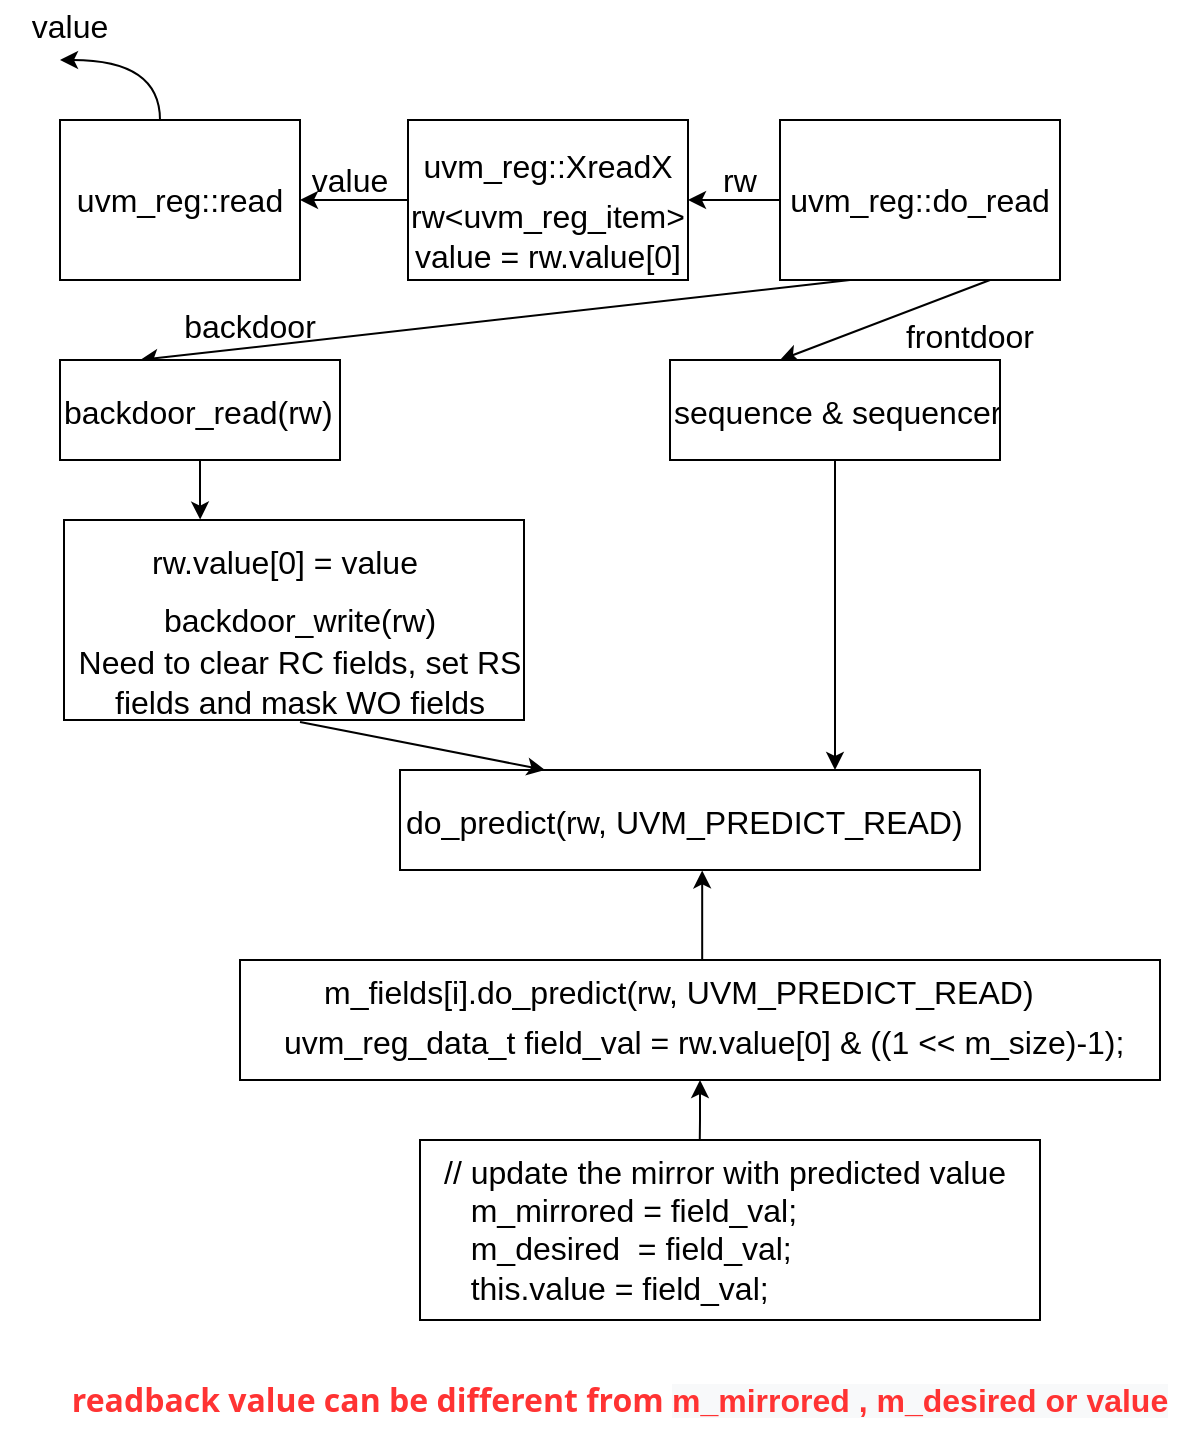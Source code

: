 <mxfile version="16.5.1" type="device"><diagram id="qoGjvwPxsUmLZDozb9KJ" name="Page-1"><mxGraphModel dx="918" dy="854" grid="1" gridSize="10" guides="1" tooltips="1" connect="1" arrows="1" fold="1" page="1" pageScale="1" pageWidth="850" pageHeight="1100" math="0" shadow="0"><root><mxCell id="0"/><mxCell id="1" parent="0"/><mxCell id="BvIIMhgPx6bXYODrp-YS-50" value="" style="rounded=0;whiteSpace=wrap;html=1;fontSize=16;" vertex="1" parent="1"><mxGeometry x="300" y="710" width="310" height="90" as="geometry"/></mxCell><mxCell id="BvIIMhgPx6bXYODrp-YS-7" value="" style="edgeStyle=orthogonalEdgeStyle;rounded=0;orthogonalLoop=1;jettySize=auto;html=1;fontSize=16;startArrow=classic;startFill=1;endArrow=none;endFill=0;" edge="1" parent="1" source="BvIIMhgPx6bXYODrp-YS-1" target="BvIIMhgPx6bXYODrp-YS-6"><mxGeometry relative="1" as="geometry"/></mxCell><mxCell id="BvIIMhgPx6bXYODrp-YS-1" value="" style="rounded=0;whiteSpace=wrap;html=1;" vertex="1" parent="1"><mxGeometry x="120" y="200" width="120" height="80" as="geometry"/></mxCell><mxCell id="BvIIMhgPx6bXYODrp-YS-2" value="&lt;font style=&quot;font-size: 16px&quot;&gt;uvm_reg::read&lt;/font&gt;" style="text;html=1;strokeColor=none;fillColor=none;align=center;verticalAlign=middle;whiteSpace=wrap;rounded=0;" vertex="1" parent="1"><mxGeometry x="140" y="217.5" width="80" height="45" as="geometry"/></mxCell><mxCell id="BvIIMhgPx6bXYODrp-YS-4" value="" style="curved=1;endArrow=classic;html=1;rounded=0;fontSize=16;" edge="1" parent="1"><mxGeometry width="50" height="50" relative="1" as="geometry"><mxPoint x="170" y="200" as="sourcePoint"/><mxPoint x="120" y="170" as="targetPoint"/><Array as="points"><mxPoint x="170" y="170"/></Array></mxGeometry></mxCell><mxCell id="BvIIMhgPx6bXYODrp-YS-5" value="&lt;font style=&quot;font-size: 16px&quot;&gt;value&lt;/font&gt;" style="text;html=1;strokeColor=none;fillColor=none;align=center;verticalAlign=middle;whiteSpace=wrap;rounded=0;" vertex="1" parent="1"><mxGeometry x="90" y="140" width="70" height="25" as="geometry"/></mxCell><mxCell id="BvIIMhgPx6bXYODrp-YS-11" value="" style="edgeStyle=orthogonalEdgeStyle;rounded=0;orthogonalLoop=1;jettySize=auto;html=1;fontSize=16;startArrow=classic;startFill=1;endArrow=none;endFill=0;" edge="1" parent="1" source="BvIIMhgPx6bXYODrp-YS-6" target="BvIIMhgPx6bXYODrp-YS-10"><mxGeometry relative="1" as="geometry"/></mxCell><mxCell id="BvIIMhgPx6bXYODrp-YS-6" value="" style="rounded=0;whiteSpace=wrap;html=1;" vertex="1" parent="1"><mxGeometry x="294" y="200" width="140" height="80" as="geometry"/></mxCell><mxCell id="BvIIMhgPx6bXYODrp-YS-8" value="&lt;font style=&quot;font-size: 16px&quot;&gt;uvm_reg::XreadX&lt;/font&gt;" style="text;html=1;strokeColor=none;fillColor=none;align=center;verticalAlign=middle;whiteSpace=wrap;rounded=0;" vertex="1" parent="1"><mxGeometry x="324" y="200" width="80" height="45" as="geometry"/></mxCell><mxCell id="BvIIMhgPx6bXYODrp-YS-9" value="&lt;font style=&quot;font-size: 16px&quot;&gt;rw&amp;lt;uvm_reg_item&amp;gt;&lt;br&gt;value = rw.value[0]&lt;br&gt;&lt;/font&gt;" style="text;html=1;strokeColor=none;fillColor=none;align=center;verticalAlign=middle;whiteSpace=wrap;rounded=0;" vertex="1" parent="1"><mxGeometry x="324" y="235" width="80" height="45" as="geometry"/></mxCell><mxCell id="BvIIMhgPx6bXYODrp-YS-10" value="" style="rounded=0;whiteSpace=wrap;html=1;" vertex="1" parent="1"><mxGeometry x="480" y="200" width="140" height="80" as="geometry"/></mxCell><mxCell id="BvIIMhgPx6bXYODrp-YS-12" value="&lt;font style=&quot;font-size: 16px&quot;&gt;uvm_reg::do_read&lt;/font&gt;" style="text;html=1;strokeColor=none;fillColor=none;align=center;verticalAlign=middle;whiteSpace=wrap;rounded=0;" vertex="1" parent="1"><mxGeometry x="510" y="217.5" width="80" height="45" as="geometry"/></mxCell><mxCell id="BvIIMhgPx6bXYODrp-YS-13" value="&lt;font style=&quot;font-size: 16px&quot;&gt;value&lt;/font&gt;" style="text;html=1;strokeColor=none;fillColor=none;align=center;verticalAlign=middle;whiteSpace=wrap;rounded=0;" vertex="1" parent="1"><mxGeometry x="230" y="217.5" width="70" height="25" as="geometry"/></mxCell><mxCell id="BvIIMhgPx6bXYODrp-YS-14" value="&lt;font style=&quot;font-size: 16px&quot;&gt;rw&lt;/font&gt;" style="text;html=1;strokeColor=none;fillColor=none;align=center;verticalAlign=middle;whiteSpace=wrap;rounded=0;" vertex="1" parent="1"><mxGeometry x="425" y="217.5" width="70" height="25" as="geometry"/></mxCell><mxCell id="BvIIMhgPx6bXYODrp-YS-15" value="" style="endArrow=classic;html=1;rounded=0;fontSize=16;exitX=0.25;exitY=1;exitDx=0;exitDy=0;" edge="1" parent="1" source="BvIIMhgPx6bXYODrp-YS-10"><mxGeometry width="50" height="50" relative="1" as="geometry"><mxPoint x="420" y="400" as="sourcePoint"/><mxPoint x="160" y="320" as="targetPoint"/></mxGeometry></mxCell><mxCell id="BvIIMhgPx6bXYODrp-YS-16" value="" style="endArrow=classic;html=1;rounded=0;fontSize=16;exitX=0.75;exitY=1;exitDx=0;exitDy=0;" edge="1" parent="1" source="BvIIMhgPx6bXYODrp-YS-10"><mxGeometry width="50" height="50" relative="1" as="geometry"><mxPoint x="700" y="390" as="sourcePoint"/><mxPoint x="480" y="320" as="targetPoint"/></mxGeometry></mxCell><mxCell id="BvIIMhgPx6bXYODrp-YS-53" value="" style="edgeStyle=orthogonalEdgeStyle;rounded=0;orthogonalLoop=1;jettySize=auto;html=1;fontSize=16;startArrow=none;startFill=0;endArrow=classic;endFill=1;entryX=0.296;entryY=-0.002;entryDx=0;entryDy=0;entryPerimeter=0;" edge="1" parent="1" source="BvIIMhgPx6bXYODrp-YS-17" target="BvIIMhgPx6bXYODrp-YS-21"><mxGeometry relative="1" as="geometry"><mxPoint x="190" y="390" as="targetPoint"/></mxGeometry></mxCell><mxCell id="BvIIMhgPx6bXYODrp-YS-17" value="" style="rounded=0;whiteSpace=wrap;html=1;" vertex="1" parent="1"><mxGeometry x="120" y="320" width="140" height="50" as="geometry"/></mxCell><mxCell id="BvIIMhgPx6bXYODrp-YS-18" value="&lt;font style=&quot;font-size: 16px&quot;&gt;backdoor&lt;/font&gt;" style="text;html=1;strokeColor=none;fillColor=none;align=center;verticalAlign=middle;whiteSpace=wrap;rounded=0;" vertex="1" parent="1"><mxGeometry x="180" y="290" width="70" height="25" as="geometry"/></mxCell><mxCell id="BvIIMhgPx6bXYODrp-YS-19" value="&lt;font style=&quot;font-size: 16px&quot;&gt;frontdoor&lt;/font&gt;" style="text;html=1;strokeColor=none;fillColor=none;align=center;verticalAlign=middle;whiteSpace=wrap;rounded=0;" vertex="1" parent="1"><mxGeometry x="540" y="295" width="70" height="25" as="geometry"/></mxCell><mxCell id="BvIIMhgPx6bXYODrp-YS-20" value="backdoor_read(rw)" style="text;whiteSpace=wrap;html=1;fontSize=16;" vertex="1" parent="1"><mxGeometry x="120" y="330" width="150" height="30" as="geometry"/></mxCell><mxCell id="BvIIMhgPx6bXYODrp-YS-21" value="" style="rounded=0;whiteSpace=wrap;html=1;" vertex="1" parent="1"><mxGeometry x="122" y="400" width="230" height="100" as="geometry"/></mxCell><mxCell id="BvIIMhgPx6bXYODrp-YS-28" value="backdoor_write(rw)" style="text;html=1;strokeColor=none;fillColor=none;align=center;verticalAlign=middle;whiteSpace=wrap;rounded=0;fontSize=16;" vertex="1" parent="1"><mxGeometry x="210" y="435" width="60" height="30" as="geometry"/></mxCell><mxCell id="BvIIMhgPx6bXYODrp-YS-30" value="Need to clear RC fields, set RS fields and mask WO fields" style="text;html=1;strokeColor=none;fillColor=none;align=center;verticalAlign=middle;whiteSpace=wrap;rounded=0;fontSize=16;" vertex="1" parent="1"><mxGeometry x="120" y="461" width="240" height="40" as="geometry"/></mxCell><mxCell id="BvIIMhgPx6bXYODrp-YS-31" value="rw.value[0] = value" style="text;whiteSpace=wrap;html=1;fontSize=16;" vertex="1" parent="1"><mxGeometry x="164" y="405" width="160" height="30" as="geometry"/></mxCell><mxCell id="BvIIMhgPx6bXYODrp-YS-32" value="" style="rounded=0;whiteSpace=wrap;html=1;" vertex="1" parent="1"><mxGeometry x="290" y="525" width="290" height="50" as="geometry"/></mxCell><mxCell id="BvIIMhgPx6bXYODrp-YS-33" value="" style="rounded=0;whiteSpace=wrap;html=1;" vertex="1" parent="1"><mxGeometry x="425" y="320" width="165" height="50" as="geometry"/></mxCell><mxCell id="BvIIMhgPx6bXYODrp-YS-34" value="sequence &amp;amp; sequencer" style="text;whiteSpace=wrap;html=1;fontSize=16;" vertex="1" parent="1"><mxGeometry x="425" y="330" width="166" height="30" as="geometry"/></mxCell><mxCell id="BvIIMhgPx6bXYODrp-YS-47" value="" style="edgeStyle=orthogonalEdgeStyle;rounded=0;orthogonalLoop=1;jettySize=auto;html=1;fontSize=16;startArrow=classic;startFill=1;endArrow=none;endFill=0;exitX=0.521;exitY=1.004;exitDx=0;exitDy=0;exitPerimeter=0;entryX=0.455;entryY=0.004;entryDx=0;entryDy=0;entryPerimeter=0;" edge="1" parent="1" source="BvIIMhgPx6bXYODrp-YS-32" target="BvIIMhgPx6bXYODrp-YS-40"><mxGeometry relative="1" as="geometry"><mxPoint x="441" y="580" as="sourcePoint"/><Array as="points"/></mxGeometry></mxCell><mxCell id="BvIIMhgPx6bXYODrp-YS-35" value="do_predict(rw, UVM_PREDICT_READ)" style="text;whiteSpace=wrap;html=1;fontSize=16;" vertex="1" parent="1"><mxGeometry x="291" y="535" width="300" height="30" as="geometry"/></mxCell><mxCell id="BvIIMhgPx6bXYODrp-YS-37" value="" style="endArrow=classic;html=1;rounded=0;fontSize=16;exitX=0.5;exitY=1;exitDx=0;exitDy=0;entryX=0.25;entryY=0;entryDx=0;entryDy=0;" edge="1" parent="1" source="BvIIMhgPx6bXYODrp-YS-30" target="BvIIMhgPx6bXYODrp-YS-32"><mxGeometry width="50" height="50" relative="1" as="geometry"><mxPoint x="340" y="700" as="sourcePoint"/><mxPoint x="390" y="650" as="targetPoint"/></mxGeometry></mxCell><mxCell id="BvIIMhgPx6bXYODrp-YS-38" value="" style="endArrow=classic;html=1;rounded=0;fontSize=16;exitX=0.5;exitY=1;exitDx=0;exitDy=0;entryX=0.75;entryY=0;entryDx=0;entryDy=0;" edge="1" parent="1" source="BvIIMhgPx6bXYODrp-YS-33" target="BvIIMhgPx6bXYODrp-YS-32"><mxGeometry width="50" height="50" relative="1" as="geometry"><mxPoint x="560" y="485" as="sourcePoint"/><mxPoint x="455" y="525" as="targetPoint"/></mxGeometry></mxCell><mxCell id="BvIIMhgPx6bXYODrp-YS-51" value="" style="edgeStyle=orthogonalEdgeStyle;rounded=0;orthogonalLoop=1;jettySize=auto;html=1;fontSize=16;startArrow=classic;startFill=1;endArrow=none;endFill=0;entryX=0.419;entryY=0;entryDx=0;entryDy=0;entryPerimeter=0;" edge="1" parent="1" source="BvIIMhgPx6bXYODrp-YS-39" target="BvIIMhgPx6bXYODrp-YS-48"><mxGeometry relative="1" as="geometry"/></mxCell><mxCell id="BvIIMhgPx6bXYODrp-YS-39" value="" style="rounded=0;whiteSpace=wrap;html=1;" vertex="1" parent="1"><mxGeometry x="210" y="620" width="460" height="60" as="geometry"/></mxCell><mxCell id="BvIIMhgPx6bXYODrp-YS-40" value="m_fields[i].do_predict(rw, UVM_PREDICT_READ)" style="text;whiteSpace=wrap;html=1;fontSize=16;" vertex="1" parent="1"><mxGeometry x="250" y="620" width="420" height="60" as="geometry"/></mxCell><mxCell id="BvIIMhgPx6bXYODrp-YS-42" value="uvm_reg_data_t field_val = rw.value[0] &amp; ((1 &lt;&lt; m_size)-1);" style="text;whiteSpace=wrap;html=1;fontSize=16;" vertex="1" parent="1"><mxGeometry x="230" y="645" width="450" height="10" as="geometry"/></mxCell><mxCell id="BvIIMhgPx6bXYODrp-YS-48" value="// update the mirror with predicted value&#10;   m_mirrored = field_val;&#10;   m_desired  = field_val;&#10;   this.value = field_val;" style="text;whiteSpace=wrap;html=1;fontSize=16;" vertex="1" parent="1"><mxGeometry x="310" y="710" width="310" height="90" as="geometry"/></mxCell><mxCell id="BvIIMhgPx6bXYODrp-YS-54" value="&lt;strong style=&quot;box-sizing: border-box ; font-family: &amp;#34;open sans&amp;#34; , &amp;#34;clear sans&amp;#34; , &amp;#34;helvetica neue&amp;#34; , &amp;#34;helvetica&amp;#34; , &amp;#34;arial&amp;#34; , &amp;#34;segoe ui emoji&amp;#34; , sans-serif ; text-align: left ; background-color: rgb(255 , 255 , 255)&quot;&gt;&lt;span class=&quot;md-plain&quot; style=&quot;box-sizing: border-box&quot;&gt;&lt;font color=&quot;#ff3333&quot;&gt;readback value can be different from&amp;nbsp;&lt;span style=&quot;font-family: &amp;#34;helvetica&amp;#34; ; background-color: rgb(248 , 249 , 250)&quot;&gt;m_mirrored&amp;nbsp;, m_desired or value&lt;/span&gt;&lt;br&gt;&lt;/font&gt;&lt;/span&gt;&lt;/strong&gt;" style="text;html=1;strokeColor=none;fillColor=none;align=center;verticalAlign=middle;whiteSpace=wrap;rounded=0;fontSize=16;" vertex="1" parent="1"><mxGeometry x="110" y="820" width="580" height="40" as="geometry"/></mxCell></root></mxGraphModel></diagram></mxfile>